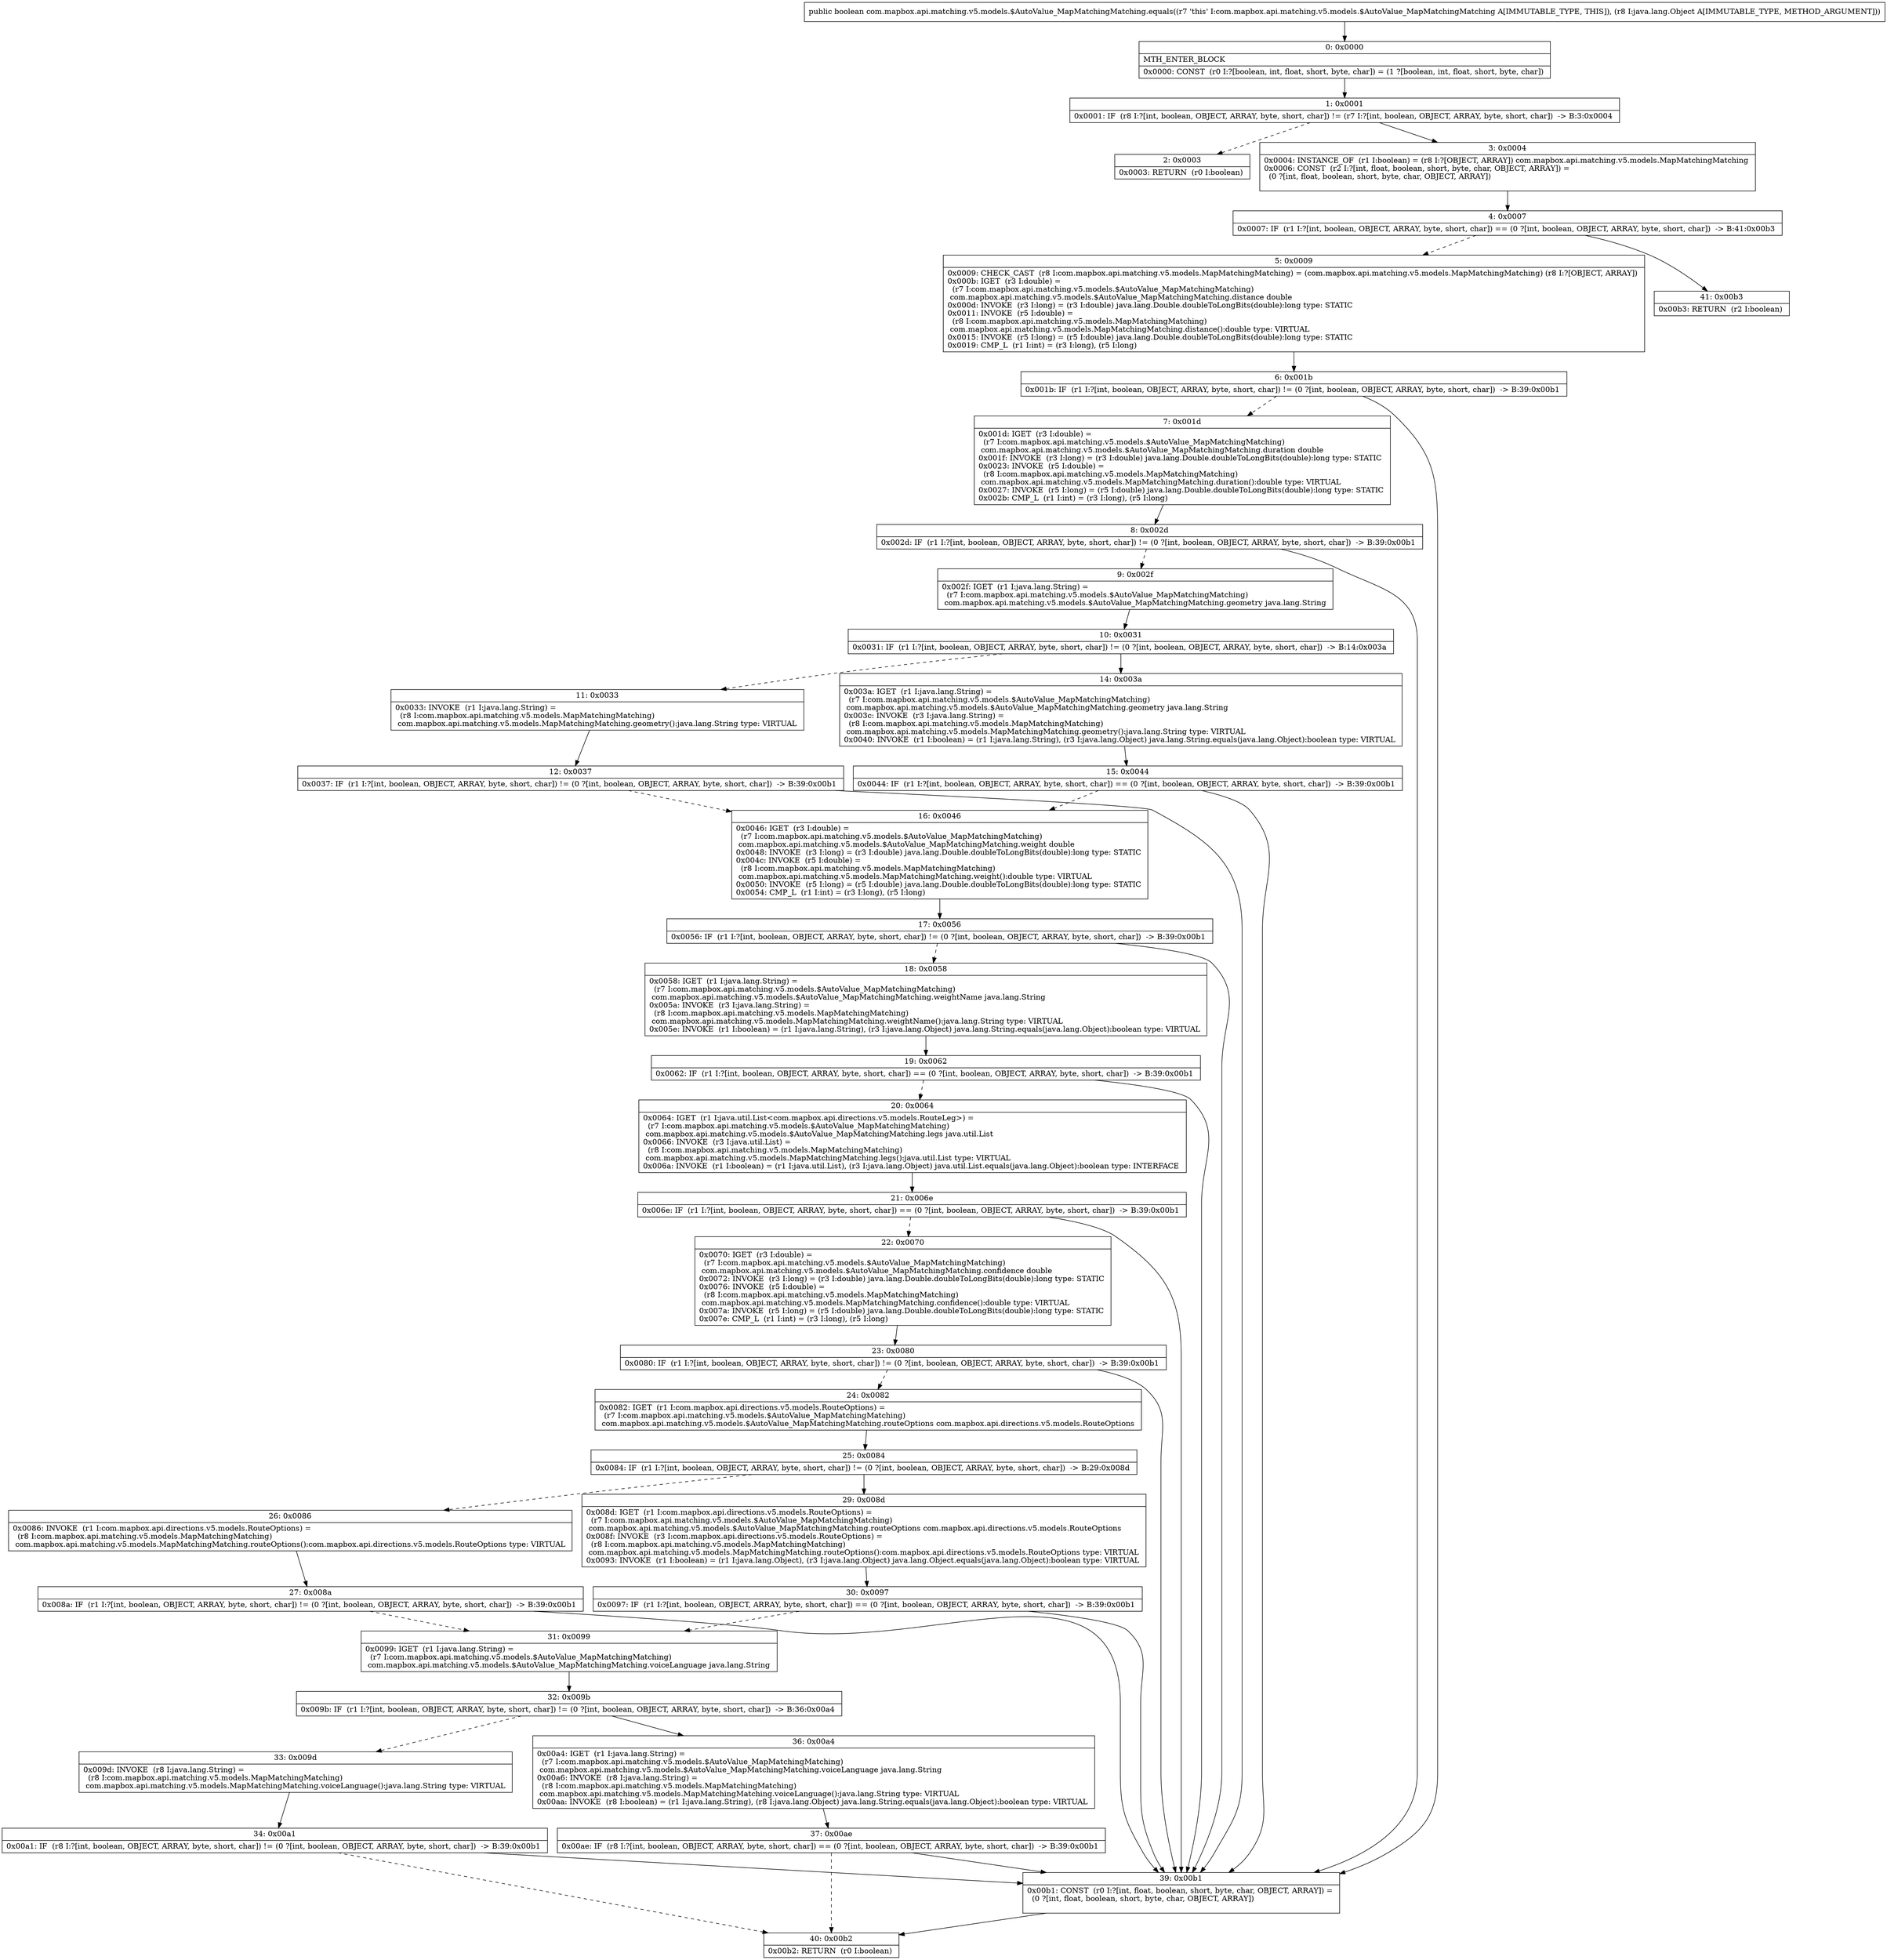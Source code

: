 digraph "CFG forcom.mapbox.api.matching.v5.models.$AutoValue_MapMatchingMatching.equals(Ljava\/lang\/Object;)Z" {
Node_0 [shape=record,label="{0\:\ 0x0000|MTH_ENTER_BLOCK\l|0x0000: CONST  (r0 I:?[boolean, int, float, short, byte, char]) = (1 ?[boolean, int, float, short, byte, char]) \l}"];
Node_1 [shape=record,label="{1\:\ 0x0001|0x0001: IF  (r8 I:?[int, boolean, OBJECT, ARRAY, byte, short, char]) != (r7 I:?[int, boolean, OBJECT, ARRAY, byte, short, char])  \-\> B:3:0x0004 \l}"];
Node_2 [shape=record,label="{2\:\ 0x0003|0x0003: RETURN  (r0 I:boolean) \l}"];
Node_3 [shape=record,label="{3\:\ 0x0004|0x0004: INSTANCE_OF  (r1 I:boolean) = (r8 I:?[OBJECT, ARRAY]) com.mapbox.api.matching.v5.models.MapMatchingMatching \l0x0006: CONST  (r2 I:?[int, float, boolean, short, byte, char, OBJECT, ARRAY]) = \l  (0 ?[int, float, boolean, short, byte, char, OBJECT, ARRAY])\l \l}"];
Node_4 [shape=record,label="{4\:\ 0x0007|0x0007: IF  (r1 I:?[int, boolean, OBJECT, ARRAY, byte, short, char]) == (0 ?[int, boolean, OBJECT, ARRAY, byte, short, char])  \-\> B:41:0x00b3 \l}"];
Node_5 [shape=record,label="{5\:\ 0x0009|0x0009: CHECK_CAST  (r8 I:com.mapbox.api.matching.v5.models.MapMatchingMatching) = (com.mapbox.api.matching.v5.models.MapMatchingMatching) (r8 I:?[OBJECT, ARRAY]) \l0x000b: IGET  (r3 I:double) = \l  (r7 I:com.mapbox.api.matching.v5.models.$AutoValue_MapMatchingMatching)\l com.mapbox.api.matching.v5.models.$AutoValue_MapMatchingMatching.distance double \l0x000d: INVOKE  (r3 I:long) = (r3 I:double) java.lang.Double.doubleToLongBits(double):long type: STATIC \l0x0011: INVOKE  (r5 I:double) = \l  (r8 I:com.mapbox.api.matching.v5.models.MapMatchingMatching)\l com.mapbox.api.matching.v5.models.MapMatchingMatching.distance():double type: VIRTUAL \l0x0015: INVOKE  (r5 I:long) = (r5 I:double) java.lang.Double.doubleToLongBits(double):long type: STATIC \l0x0019: CMP_L  (r1 I:int) = (r3 I:long), (r5 I:long) \l}"];
Node_6 [shape=record,label="{6\:\ 0x001b|0x001b: IF  (r1 I:?[int, boolean, OBJECT, ARRAY, byte, short, char]) != (0 ?[int, boolean, OBJECT, ARRAY, byte, short, char])  \-\> B:39:0x00b1 \l}"];
Node_7 [shape=record,label="{7\:\ 0x001d|0x001d: IGET  (r3 I:double) = \l  (r7 I:com.mapbox.api.matching.v5.models.$AutoValue_MapMatchingMatching)\l com.mapbox.api.matching.v5.models.$AutoValue_MapMatchingMatching.duration double \l0x001f: INVOKE  (r3 I:long) = (r3 I:double) java.lang.Double.doubleToLongBits(double):long type: STATIC \l0x0023: INVOKE  (r5 I:double) = \l  (r8 I:com.mapbox.api.matching.v5.models.MapMatchingMatching)\l com.mapbox.api.matching.v5.models.MapMatchingMatching.duration():double type: VIRTUAL \l0x0027: INVOKE  (r5 I:long) = (r5 I:double) java.lang.Double.doubleToLongBits(double):long type: STATIC \l0x002b: CMP_L  (r1 I:int) = (r3 I:long), (r5 I:long) \l}"];
Node_8 [shape=record,label="{8\:\ 0x002d|0x002d: IF  (r1 I:?[int, boolean, OBJECT, ARRAY, byte, short, char]) != (0 ?[int, boolean, OBJECT, ARRAY, byte, short, char])  \-\> B:39:0x00b1 \l}"];
Node_9 [shape=record,label="{9\:\ 0x002f|0x002f: IGET  (r1 I:java.lang.String) = \l  (r7 I:com.mapbox.api.matching.v5.models.$AutoValue_MapMatchingMatching)\l com.mapbox.api.matching.v5.models.$AutoValue_MapMatchingMatching.geometry java.lang.String \l}"];
Node_10 [shape=record,label="{10\:\ 0x0031|0x0031: IF  (r1 I:?[int, boolean, OBJECT, ARRAY, byte, short, char]) != (0 ?[int, boolean, OBJECT, ARRAY, byte, short, char])  \-\> B:14:0x003a \l}"];
Node_11 [shape=record,label="{11\:\ 0x0033|0x0033: INVOKE  (r1 I:java.lang.String) = \l  (r8 I:com.mapbox.api.matching.v5.models.MapMatchingMatching)\l com.mapbox.api.matching.v5.models.MapMatchingMatching.geometry():java.lang.String type: VIRTUAL \l}"];
Node_12 [shape=record,label="{12\:\ 0x0037|0x0037: IF  (r1 I:?[int, boolean, OBJECT, ARRAY, byte, short, char]) != (0 ?[int, boolean, OBJECT, ARRAY, byte, short, char])  \-\> B:39:0x00b1 \l}"];
Node_14 [shape=record,label="{14\:\ 0x003a|0x003a: IGET  (r1 I:java.lang.String) = \l  (r7 I:com.mapbox.api.matching.v5.models.$AutoValue_MapMatchingMatching)\l com.mapbox.api.matching.v5.models.$AutoValue_MapMatchingMatching.geometry java.lang.String \l0x003c: INVOKE  (r3 I:java.lang.String) = \l  (r8 I:com.mapbox.api.matching.v5.models.MapMatchingMatching)\l com.mapbox.api.matching.v5.models.MapMatchingMatching.geometry():java.lang.String type: VIRTUAL \l0x0040: INVOKE  (r1 I:boolean) = (r1 I:java.lang.String), (r3 I:java.lang.Object) java.lang.String.equals(java.lang.Object):boolean type: VIRTUAL \l}"];
Node_15 [shape=record,label="{15\:\ 0x0044|0x0044: IF  (r1 I:?[int, boolean, OBJECT, ARRAY, byte, short, char]) == (0 ?[int, boolean, OBJECT, ARRAY, byte, short, char])  \-\> B:39:0x00b1 \l}"];
Node_16 [shape=record,label="{16\:\ 0x0046|0x0046: IGET  (r3 I:double) = \l  (r7 I:com.mapbox.api.matching.v5.models.$AutoValue_MapMatchingMatching)\l com.mapbox.api.matching.v5.models.$AutoValue_MapMatchingMatching.weight double \l0x0048: INVOKE  (r3 I:long) = (r3 I:double) java.lang.Double.doubleToLongBits(double):long type: STATIC \l0x004c: INVOKE  (r5 I:double) = \l  (r8 I:com.mapbox.api.matching.v5.models.MapMatchingMatching)\l com.mapbox.api.matching.v5.models.MapMatchingMatching.weight():double type: VIRTUAL \l0x0050: INVOKE  (r5 I:long) = (r5 I:double) java.lang.Double.doubleToLongBits(double):long type: STATIC \l0x0054: CMP_L  (r1 I:int) = (r3 I:long), (r5 I:long) \l}"];
Node_17 [shape=record,label="{17\:\ 0x0056|0x0056: IF  (r1 I:?[int, boolean, OBJECT, ARRAY, byte, short, char]) != (0 ?[int, boolean, OBJECT, ARRAY, byte, short, char])  \-\> B:39:0x00b1 \l}"];
Node_18 [shape=record,label="{18\:\ 0x0058|0x0058: IGET  (r1 I:java.lang.String) = \l  (r7 I:com.mapbox.api.matching.v5.models.$AutoValue_MapMatchingMatching)\l com.mapbox.api.matching.v5.models.$AutoValue_MapMatchingMatching.weightName java.lang.String \l0x005a: INVOKE  (r3 I:java.lang.String) = \l  (r8 I:com.mapbox.api.matching.v5.models.MapMatchingMatching)\l com.mapbox.api.matching.v5.models.MapMatchingMatching.weightName():java.lang.String type: VIRTUAL \l0x005e: INVOKE  (r1 I:boolean) = (r1 I:java.lang.String), (r3 I:java.lang.Object) java.lang.String.equals(java.lang.Object):boolean type: VIRTUAL \l}"];
Node_19 [shape=record,label="{19\:\ 0x0062|0x0062: IF  (r1 I:?[int, boolean, OBJECT, ARRAY, byte, short, char]) == (0 ?[int, boolean, OBJECT, ARRAY, byte, short, char])  \-\> B:39:0x00b1 \l}"];
Node_20 [shape=record,label="{20\:\ 0x0064|0x0064: IGET  (r1 I:java.util.List\<com.mapbox.api.directions.v5.models.RouteLeg\>) = \l  (r7 I:com.mapbox.api.matching.v5.models.$AutoValue_MapMatchingMatching)\l com.mapbox.api.matching.v5.models.$AutoValue_MapMatchingMatching.legs java.util.List \l0x0066: INVOKE  (r3 I:java.util.List) = \l  (r8 I:com.mapbox.api.matching.v5.models.MapMatchingMatching)\l com.mapbox.api.matching.v5.models.MapMatchingMatching.legs():java.util.List type: VIRTUAL \l0x006a: INVOKE  (r1 I:boolean) = (r1 I:java.util.List), (r3 I:java.lang.Object) java.util.List.equals(java.lang.Object):boolean type: INTERFACE \l}"];
Node_21 [shape=record,label="{21\:\ 0x006e|0x006e: IF  (r1 I:?[int, boolean, OBJECT, ARRAY, byte, short, char]) == (0 ?[int, boolean, OBJECT, ARRAY, byte, short, char])  \-\> B:39:0x00b1 \l}"];
Node_22 [shape=record,label="{22\:\ 0x0070|0x0070: IGET  (r3 I:double) = \l  (r7 I:com.mapbox.api.matching.v5.models.$AutoValue_MapMatchingMatching)\l com.mapbox.api.matching.v5.models.$AutoValue_MapMatchingMatching.confidence double \l0x0072: INVOKE  (r3 I:long) = (r3 I:double) java.lang.Double.doubleToLongBits(double):long type: STATIC \l0x0076: INVOKE  (r5 I:double) = \l  (r8 I:com.mapbox.api.matching.v5.models.MapMatchingMatching)\l com.mapbox.api.matching.v5.models.MapMatchingMatching.confidence():double type: VIRTUAL \l0x007a: INVOKE  (r5 I:long) = (r5 I:double) java.lang.Double.doubleToLongBits(double):long type: STATIC \l0x007e: CMP_L  (r1 I:int) = (r3 I:long), (r5 I:long) \l}"];
Node_23 [shape=record,label="{23\:\ 0x0080|0x0080: IF  (r1 I:?[int, boolean, OBJECT, ARRAY, byte, short, char]) != (0 ?[int, boolean, OBJECT, ARRAY, byte, short, char])  \-\> B:39:0x00b1 \l}"];
Node_24 [shape=record,label="{24\:\ 0x0082|0x0082: IGET  (r1 I:com.mapbox.api.directions.v5.models.RouteOptions) = \l  (r7 I:com.mapbox.api.matching.v5.models.$AutoValue_MapMatchingMatching)\l com.mapbox.api.matching.v5.models.$AutoValue_MapMatchingMatching.routeOptions com.mapbox.api.directions.v5.models.RouteOptions \l}"];
Node_25 [shape=record,label="{25\:\ 0x0084|0x0084: IF  (r1 I:?[int, boolean, OBJECT, ARRAY, byte, short, char]) != (0 ?[int, boolean, OBJECT, ARRAY, byte, short, char])  \-\> B:29:0x008d \l}"];
Node_26 [shape=record,label="{26\:\ 0x0086|0x0086: INVOKE  (r1 I:com.mapbox.api.directions.v5.models.RouteOptions) = \l  (r8 I:com.mapbox.api.matching.v5.models.MapMatchingMatching)\l com.mapbox.api.matching.v5.models.MapMatchingMatching.routeOptions():com.mapbox.api.directions.v5.models.RouteOptions type: VIRTUAL \l}"];
Node_27 [shape=record,label="{27\:\ 0x008a|0x008a: IF  (r1 I:?[int, boolean, OBJECT, ARRAY, byte, short, char]) != (0 ?[int, boolean, OBJECT, ARRAY, byte, short, char])  \-\> B:39:0x00b1 \l}"];
Node_29 [shape=record,label="{29\:\ 0x008d|0x008d: IGET  (r1 I:com.mapbox.api.directions.v5.models.RouteOptions) = \l  (r7 I:com.mapbox.api.matching.v5.models.$AutoValue_MapMatchingMatching)\l com.mapbox.api.matching.v5.models.$AutoValue_MapMatchingMatching.routeOptions com.mapbox.api.directions.v5.models.RouteOptions \l0x008f: INVOKE  (r3 I:com.mapbox.api.directions.v5.models.RouteOptions) = \l  (r8 I:com.mapbox.api.matching.v5.models.MapMatchingMatching)\l com.mapbox.api.matching.v5.models.MapMatchingMatching.routeOptions():com.mapbox.api.directions.v5.models.RouteOptions type: VIRTUAL \l0x0093: INVOKE  (r1 I:boolean) = (r1 I:java.lang.Object), (r3 I:java.lang.Object) java.lang.Object.equals(java.lang.Object):boolean type: VIRTUAL \l}"];
Node_30 [shape=record,label="{30\:\ 0x0097|0x0097: IF  (r1 I:?[int, boolean, OBJECT, ARRAY, byte, short, char]) == (0 ?[int, boolean, OBJECT, ARRAY, byte, short, char])  \-\> B:39:0x00b1 \l}"];
Node_31 [shape=record,label="{31\:\ 0x0099|0x0099: IGET  (r1 I:java.lang.String) = \l  (r7 I:com.mapbox.api.matching.v5.models.$AutoValue_MapMatchingMatching)\l com.mapbox.api.matching.v5.models.$AutoValue_MapMatchingMatching.voiceLanguage java.lang.String \l}"];
Node_32 [shape=record,label="{32\:\ 0x009b|0x009b: IF  (r1 I:?[int, boolean, OBJECT, ARRAY, byte, short, char]) != (0 ?[int, boolean, OBJECT, ARRAY, byte, short, char])  \-\> B:36:0x00a4 \l}"];
Node_33 [shape=record,label="{33\:\ 0x009d|0x009d: INVOKE  (r8 I:java.lang.String) = \l  (r8 I:com.mapbox.api.matching.v5.models.MapMatchingMatching)\l com.mapbox.api.matching.v5.models.MapMatchingMatching.voiceLanguage():java.lang.String type: VIRTUAL \l}"];
Node_34 [shape=record,label="{34\:\ 0x00a1|0x00a1: IF  (r8 I:?[int, boolean, OBJECT, ARRAY, byte, short, char]) != (0 ?[int, boolean, OBJECT, ARRAY, byte, short, char])  \-\> B:39:0x00b1 \l}"];
Node_36 [shape=record,label="{36\:\ 0x00a4|0x00a4: IGET  (r1 I:java.lang.String) = \l  (r7 I:com.mapbox.api.matching.v5.models.$AutoValue_MapMatchingMatching)\l com.mapbox.api.matching.v5.models.$AutoValue_MapMatchingMatching.voiceLanguage java.lang.String \l0x00a6: INVOKE  (r8 I:java.lang.String) = \l  (r8 I:com.mapbox.api.matching.v5.models.MapMatchingMatching)\l com.mapbox.api.matching.v5.models.MapMatchingMatching.voiceLanguage():java.lang.String type: VIRTUAL \l0x00aa: INVOKE  (r8 I:boolean) = (r1 I:java.lang.String), (r8 I:java.lang.Object) java.lang.String.equals(java.lang.Object):boolean type: VIRTUAL \l}"];
Node_37 [shape=record,label="{37\:\ 0x00ae|0x00ae: IF  (r8 I:?[int, boolean, OBJECT, ARRAY, byte, short, char]) == (0 ?[int, boolean, OBJECT, ARRAY, byte, short, char])  \-\> B:39:0x00b1 \l}"];
Node_39 [shape=record,label="{39\:\ 0x00b1|0x00b1: CONST  (r0 I:?[int, float, boolean, short, byte, char, OBJECT, ARRAY]) = \l  (0 ?[int, float, boolean, short, byte, char, OBJECT, ARRAY])\l \l}"];
Node_40 [shape=record,label="{40\:\ 0x00b2|0x00b2: RETURN  (r0 I:boolean) \l}"];
Node_41 [shape=record,label="{41\:\ 0x00b3|0x00b3: RETURN  (r2 I:boolean) \l}"];
MethodNode[shape=record,label="{public boolean com.mapbox.api.matching.v5.models.$AutoValue_MapMatchingMatching.equals((r7 'this' I:com.mapbox.api.matching.v5.models.$AutoValue_MapMatchingMatching A[IMMUTABLE_TYPE, THIS]), (r8 I:java.lang.Object A[IMMUTABLE_TYPE, METHOD_ARGUMENT])) }"];
MethodNode -> Node_0;
Node_0 -> Node_1;
Node_1 -> Node_2[style=dashed];
Node_1 -> Node_3;
Node_3 -> Node_4;
Node_4 -> Node_5[style=dashed];
Node_4 -> Node_41;
Node_5 -> Node_6;
Node_6 -> Node_7[style=dashed];
Node_6 -> Node_39;
Node_7 -> Node_8;
Node_8 -> Node_9[style=dashed];
Node_8 -> Node_39;
Node_9 -> Node_10;
Node_10 -> Node_11[style=dashed];
Node_10 -> Node_14;
Node_11 -> Node_12;
Node_12 -> Node_39;
Node_12 -> Node_16[style=dashed];
Node_14 -> Node_15;
Node_15 -> Node_16[style=dashed];
Node_15 -> Node_39;
Node_16 -> Node_17;
Node_17 -> Node_18[style=dashed];
Node_17 -> Node_39;
Node_18 -> Node_19;
Node_19 -> Node_20[style=dashed];
Node_19 -> Node_39;
Node_20 -> Node_21;
Node_21 -> Node_22[style=dashed];
Node_21 -> Node_39;
Node_22 -> Node_23;
Node_23 -> Node_24[style=dashed];
Node_23 -> Node_39;
Node_24 -> Node_25;
Node_25 -> Node_26[style=dashed];
Node_25 -> Node_29;
Node_26 -> Node_27;
Node_27 -> Node_39;
Node_27 -> Node_31[style=dashed];
Node_29 -> Node_30;
Node_30 -> Node_31[style=dashed];
Node_30 -> Node_39;
Node_31 -> Node_32;
Node_32 -> Node_33[style=dashed];
Node_32 -> Node_36;
Node_33 -> Node_34;
Node_34 -> Node_39;
Node_34 -> Node_40[style=dashed];
Node_36 -> Node_37;
Node_37 -> Node_39;
Node_37 -> Node_40[style=dashed];
Node_39 -> Node_40;
}

